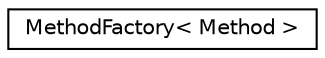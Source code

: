 digraph "Graphical Class Hierarchy"
{
 // LATEX_PDF_SIZE
  edge [fontname="Helvetica",fontsize="10",labelfontname="Helvetica",labelfontsize="10"];
  node [fontname="Helvetica",fontsize="10",shape=record];
  rankdir="LR";
  Node0 [label="MethodFactory\< Method \>",height=0.2,width=0.4,color="black", fillcolor="white", style="filled",URL="$structMethodFactory.html",tooltip="Creates new method instances from an XML node."];
}

